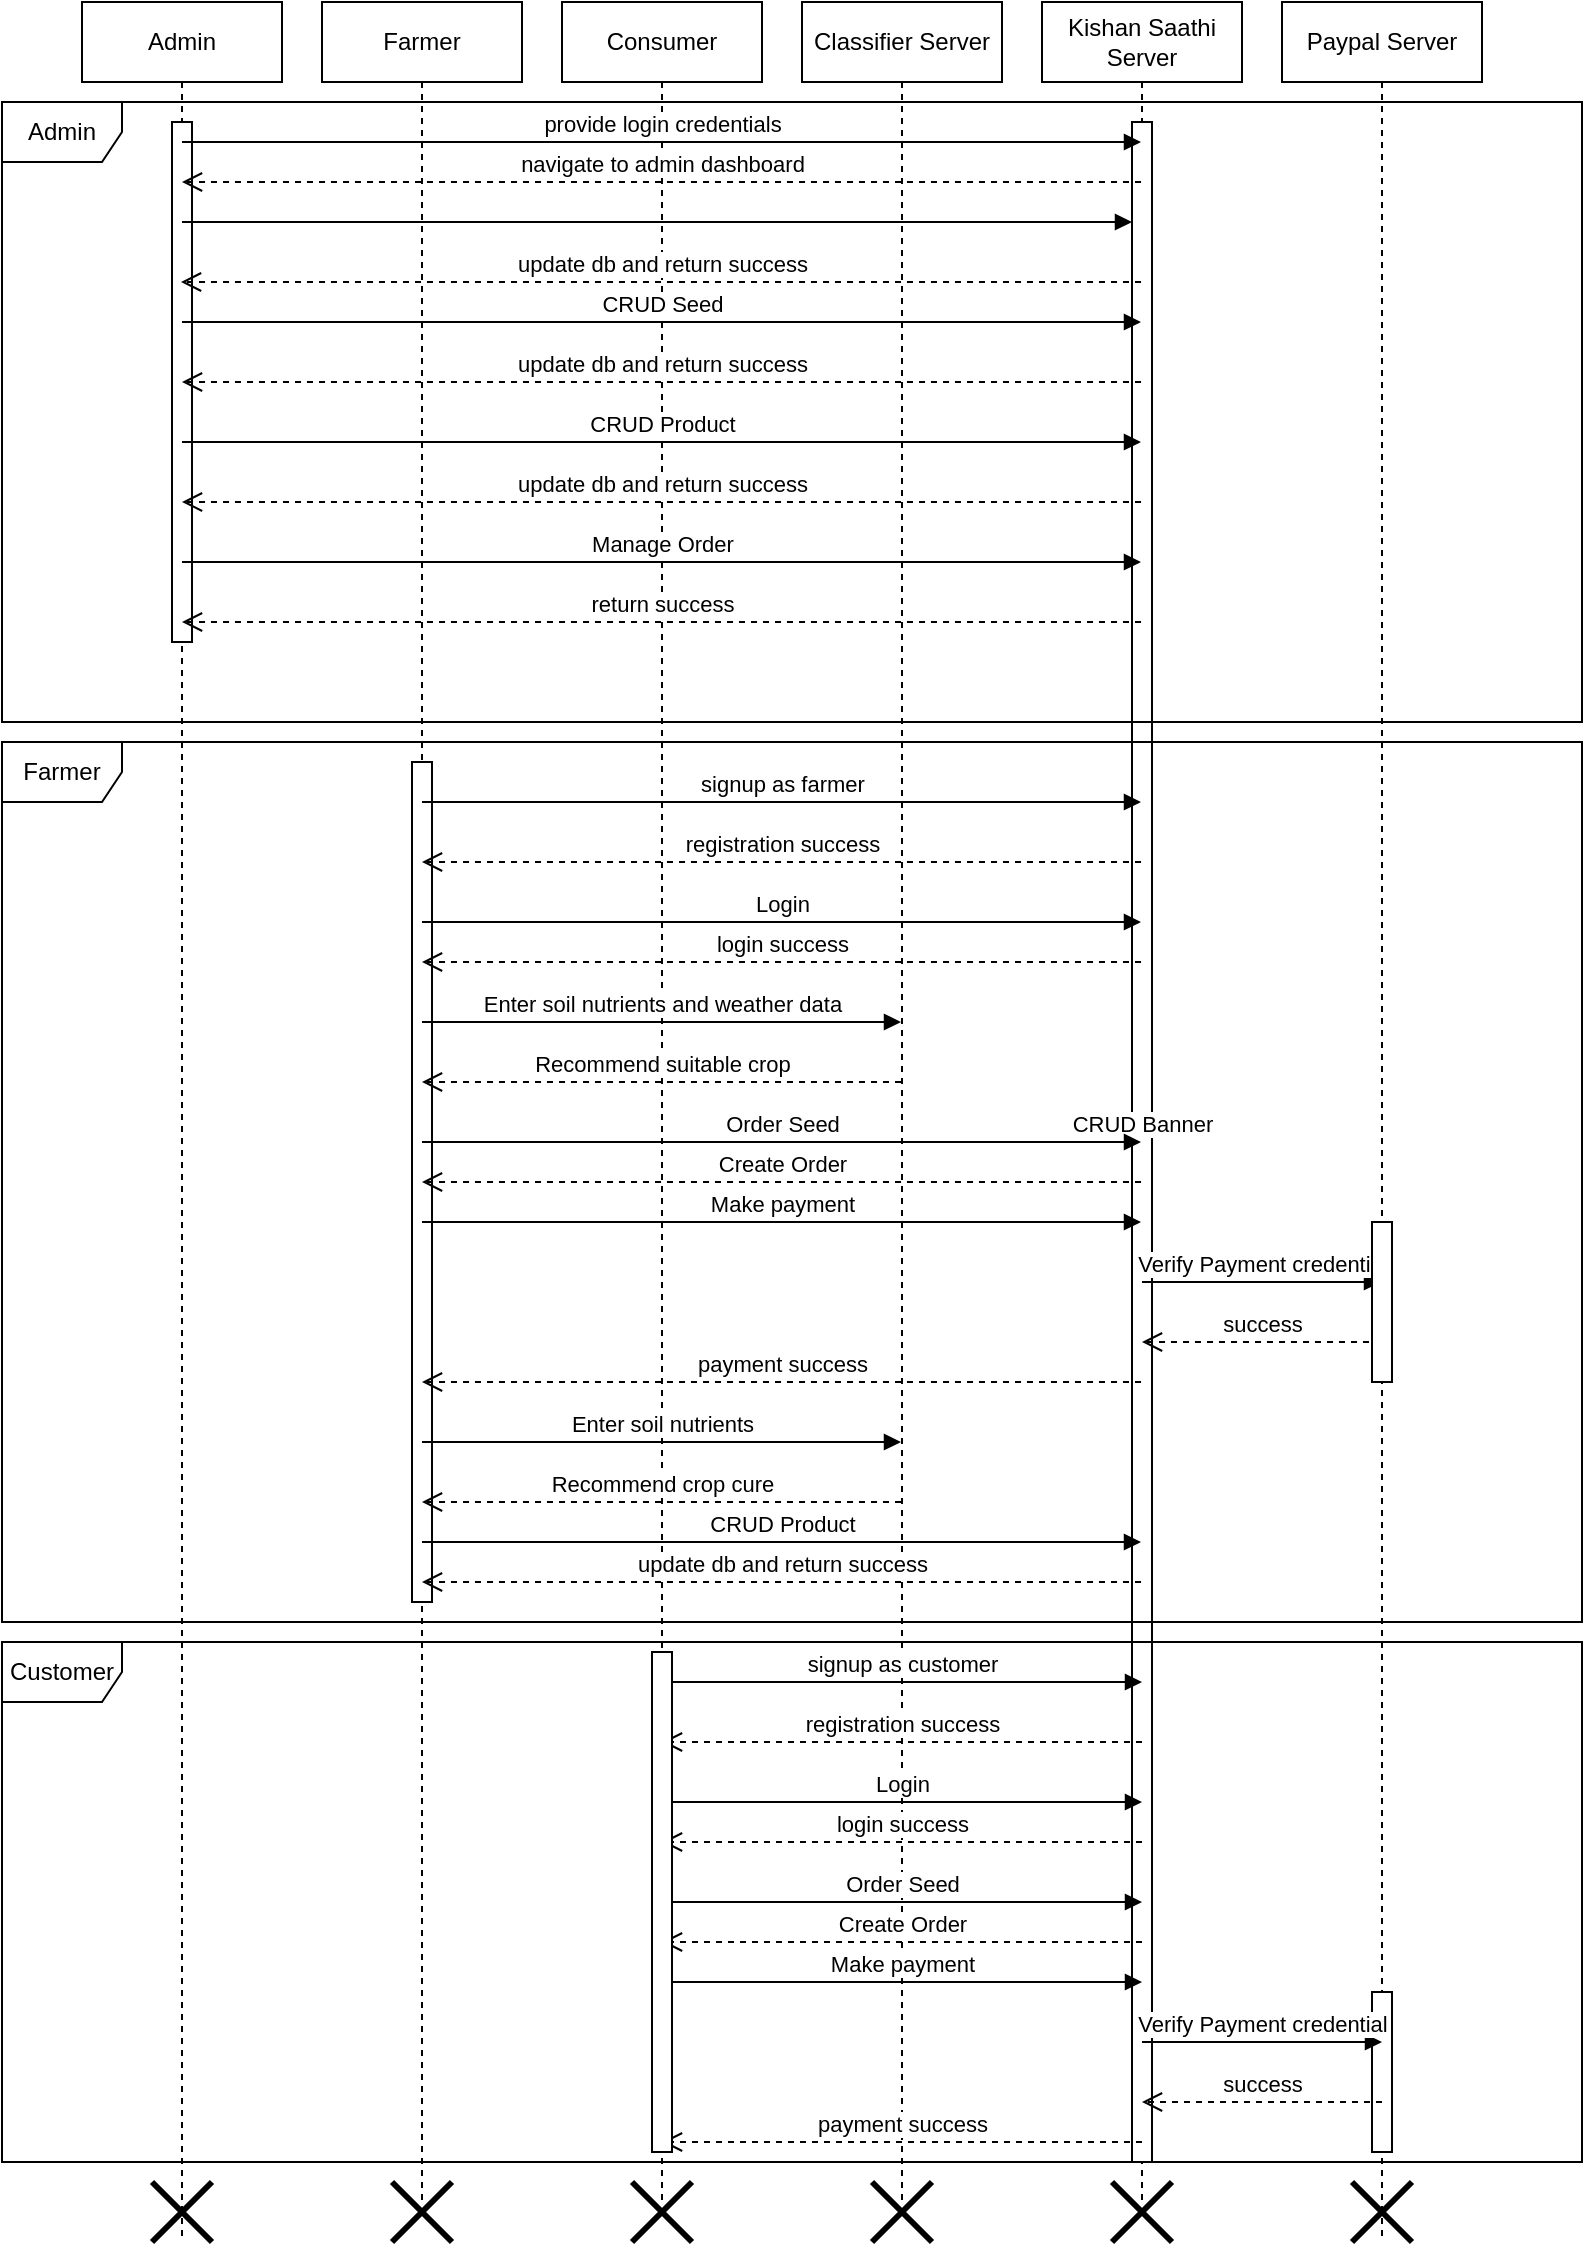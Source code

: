 <mxfile version="24.0.7" type="device">
  <diagram name="Page-1" id="FA_mgnY1slj4U9X5P1ZQ">
    <mxGraphModel dx="1042" dy="569" grid="1" gridSize="10" guides="1" tooltips="1" connect="1" arrows="1" fold="1" page="1" pageScale="1" pageWidth="850" pageHeight="1100" math="0" shadow="0">
      <root>
        <mxCell id="0" />
        <mxCell id="1" parent="0" />
        <mxCell id="7FK5Sv6TPkfOfSebKQwu-6" value="Kishan Saathi Server" style="shape=umlLifeline;perimeter=lifelinePerimeter;whiteSpace=wrap;html=1;container=1;dropTarget=0;collapsible=0;recursiveResize=0;outlineConnect=0;portConstraint=eastwest;newEdgeStyle={&quot;curved&quot;:0,&quot;rounded&quot;:0};" vertex="1" parent="1">
          <mxGeometry x="520" y="80" width="100" height="1100" as="geometry" />
        </mxCell>
        <mxCell id="7FK5Sv6TPkfOfSebKQwu-72" value="" style="html=1;points=[[0,0,0,0,5],[0,1,0,0,-5],[1,0,0,0,5],[1,1,0,0,-5]];perimeter=orthogonalPerimeter;outlineConnect=0;targetShapes=umlLifeline;portConstraint=eastwest;newEdgeStyle={&quot;curved&quot;:0,&quot;rounded&quot;:0};" vertex="1" parent="1">
          <mxGeometry x="565" y="140" width="10" height="1020" as="geometry" />
        </mxCell>
        <mxCell id="7FK5Sv6TPkfOfSebKQwu-2" value="Admin" style="shape=umlLifeline;perimeter=lifelinePerimeter;whiteSpace=wrap;html=1;container=1;dropTarget=0;collapsible=0;recursiveResize=0;outlineConnect=0;portConstraint=eastwest;newEdgeStyle={&quot;curved&quot;:0,&quot;rounded&quot;:0};" vertex="1" parent="1">
          <mxGeometry x="40" y="80" width="100" height="1120" as="geometry" />
        </mxCell>
        <mxCell id="7FK5Sv6TPkfOfSebKQwu-64" value="" style="shape=umlDestroy;whiteSpace=wrap;html=1;strokeWidth=3;targetShapes=umlLifeline;" vertex="1" parent="7FK5Sv6TPkfOfSebKQwu-2">
          <mxGeometry x="35" y="1090" width="30" height="30" as="geometry" />
        </mxCell>
        <mxCell id="7FK5Sv6TPkfOfSebKQwu-71" value="" style="html=1;points=[[0,0,0,0,5],[0,1,0,0,-5],[1,0,0,0,5],[1,1,0,0,-5]];perimeter=orthogonalPerimeter;outlineConnect=0;targetShapes=umlLifeline;portConstraint=eastwest;newEdgeStyle={&quot;curved&quot;:0,&quot;rounded&quot;:0};" vertex="1" parent="1">
          <mxGeometry x="85" y="140" width="10" height="260" as="geometry" />
        </mxCell>
        <mxCell id="7FK5Sv6TPkfOfSebKQwu-3" value="Farmer" style="shape=umlLifeline;perimeter=lifelinePerimeter;whiteSpace=wrap;html=1;container=1;dropTarget=0;collapsible=0;recursiveResize=0;outlineConnect=0;portConstraint=eastwest;newEdgeStyle={&quot;curved&quot;:0,&quot;rounded&quot;:0};" vertex="1" parent="1">
          <mxGeometry x="160" y="80" width="100" height="1100" as="geometry" />
        </mxCell>
        <mxCell id="7FK5Sv6TPkfOfSebKQwu-74" value="" style="html=1;points=[[0,0,0,0,5],[0,1,0,0,-5],[1,0,0,0,5],[1,1,0,0,-5]];perimeter=orthogonalPerimeter;outlineConnect=0;targetShapes=umlLifeline;portConstraint=eastwest;newEdgeStyle={&quot;curved&quot;:0,&quot;rounded&quot;:0};" vertex="1" parent="7FK5Sv6TPkfOfSebKQwu-3">
          <mxGeometry x="45" y="380" width="10" height="420" as="geometry" />
        </mxCell>
        <mxCell id="7FK5Sv6TPkfOfSebKQwu-4" value="Consumer" style="shape=umlLifeline;perimeter=lifelinePerimeter;whiteSpace=wrap;html=1;container=1;dropTarget=0;collapsible=0;recursiveResize=0;outlineConnect=0;portConstraint=eastwest;newEdgeStyle={&quot;curved&quot;:0,&quot;rounded&quot;:0};" vertex="1" parent="1">
          <mxGeometry x="280" y="80" width="100" height="1100" as="geometry" />
        </mxCell>
        <mxCell id="7FK5Sv6TPkfOfSebKQwu-5" value="Classifier Server" style="shape=umlLifeline;perimeter=lifelinePerimeter;whiteSpace=wrap;html=1;container=1;dropTarget=0;collapsible=0;recursiveResize=0;outlineConnect=0;portConstraint=eastwest;newEdgeStyle={&quot;curved&quot;:0,&quot;rounded&quot;:0};" vertex="1" parent="1">
          <mxGeometry x="400" y="80" width="100" height="1100" as="geometry" />
        </mxCell>
        <mxCell id="7FK5Sv6TPkfOfSebKQwu-7" value="Paypal Server" style="shape=umlLifeline;perimeter=lifelinePerimeter;whiteSpace=wrap;html=1;container=1;dropTarget=0;collapsible=0;recursiveResize=0;outlineConnect=0;portConstraint=eastwest;newEdgeStyle={&quot;curved&quot;:0,&quot;rounded&quot;:0};" vertex="1" parent="1">
          <mxGeometry x="640" y="80" width="100" height="1120" as="geometry" />
        </mxCell>
        <mxCell id="7FK5Sv6TPkfOfSebKQwu-69" value="" style="shape=umlDestroy;whiteSpace=wrap;html=1;strokeWidth=3;targetShapes=umlLifeline;" vertex="1" parent="7FK5Sv6TPkfOfSebKQwu-7">
          <mxGeometry x="35" y="1090" width="30" height="30" as="geometry" />
        </mxCell>
        <mxCell id="7FK5Sv6TPkfOfSebKQwu-77" value="" style="html=1;points=[[0,0,0,0,5],[0,1,0,0,-5],[1,0,0,0,5],[1,1,0,0,-5]];perimeter=orthogonalPerimeter;outlineConnect=0;targetShapes=umlLifeline;portConstraint=eastwest;newEdgeStyle={&quot;curved&quot;:0,&quot;rounded&quot;:0};" vertex="1" parent="7FK5Sv6TPkfOfSebKQwu-7">
          <mxGeometry x="45" y="995" width="10" height="80" as="geometry" />
        </mxCell>
        <mxCell id="7FK5Sv6TPkfOfSebKQwu-15" value="Admin" style="shape=umlFrame;whiteSpace=wrap;html=1;pointerEvents=0;" vertex="1" parent="1">
          <mxGeometry y="130" width="790" height="310" as="geometry" />
        </mxCell>
        <mxCell id="7FK5Sv6TPkfOfSebKQwu-16" value="provide login credentials" style="html=1;verticalAlign=bottom;endArrow=block;curved=0;rounded=0;" edge="1" parent="1" source="7FK5Sv6TPkfOfSebKQwu-2" target="7FK5Sv6TPkfOfSebKQwu-6">
          <mxGeometry width="80" relative="1" as="geometry">
            <mxPoint x="380" y="170" as="sourcePoint" />
            <mxPoint x="460" y="170" as="targetPoint" />
            <Array as="points">
              <mxPoint x="270" y="150" />
            </Array>
          </mxGeometry>
        </mxCell>
        <mxCell id="7FK5Sv6TPkfOfSebKQwu-18" value="navigate to admin dashboard" style="html=1;verticalAlign=bottom;endArrow=open;dashed=1;endSize=8;curved=0;rounded=0;" edge="1" parent="1" source="7FK5Sv6TPkfOfSebKQwu-6" target="7FK5Sv6TPkfOfSebKQwu-2">
          <mxGeometry relative="1" as="geometry">
            <mxPoint x="460" y="170" as="sourcePoint" />
            <mxPoint x="380" y="170" as="targetPoint" />
            <Array as="points">
              <mxPoint x="330" y="170" />
            </Array>
          </mxGeometry>
        </mxCell>
        <mxCell id="7FK5Sv6TPkfOfSebKQwu-19" value="CRUD Banner" style="html=1;verticalAlign=bottom;endArrow=block;curved=0;rounded=0;" edge="1" parent="1" source="7FK5Sv6TPkfOfSebKQwu-72" target="7FK5Sv6TPkfOfSebKQwu-6">
          <mxGeometry width="80" relative="1" as="geometry">
            <mxPoint x="380" y="170" as="sourcePoint" />
            <mxPoint x="460" y="170" as="targetPoint" />
            <Array as="points" />
          </mxGeometry>
        </mxCell>
        <mxCell id="7FK5Sv6TPkfOfSebKQwu-20" value="CRUD Seed" style="html=1;verticalAlign=bottom;endArrow=block;curved=0;rounded=0;" edge="1" parent="1" source="7FK5Sv6TPkfOfSebKQwu-2" target="7FK5Sv6TPkfOfSebKQwu-6">
          <mxGeometry width="80" relative="1" as="geometry">
            <mxPoint x="100" y="200" as="sourcePoint" />
            <mxPoint x="580" y="200" as="targetPoint" />
            <Array as="points">
              <mxPoint x="330" y="240" />
            </Array>
          </mxGeometry>
        </mxCell>
        <mxCell id="7FK5Sv6TPkfOfSebKQwu-21" value="CRUD Product" style="html=1;verticalAlign=bottom;endArrow=block;curved=0;rounded=0;" edge="1" parent="1" source="7FK5Sv6TPkfOfSebKQwu-2" target="7FK5Sv6TPkfOfSebKQwu-6">
          <mxGeometry width="80" relative="1" as="geometry">
            <mxPoint x="100" y="240" as="sourcePoint" />
            <mxPoint x="540" y="240" as="targetPoint" />
            <Array as="points">
              <mxPoint x="330" y="300" />
            </Array>
          </mxGeometry>
        </mxCell>
        <mxCell id="7FK5Sv6TPkfOfSebKQwu-22" value="update db and return success" style="html=1;verticalAlign=bottom;endArrow=open;dashed=1;endSize=8;curved=0;rounded=0;" edge="1" parent="1">
          <mxGeometry relative="1" as="geometry">
            <mxPoint x="569.5" y="220" as="sourcePoint" />
            <mxPoint x="89.5" y="220" as="targetPoint" />
          </mxGeometry>
        </mxCell>
        <mxCell id="7FK5Sv6TPkfOfSebKQwu-23" value="update db and return success" style="html=1;verticalAlign=bottom;endArrow=open;dashed=1;endSize=8;curved=0;rounded=0;" edge="1" parent="1" source="7FK5Sv6TPkfOfSebKQwu-6" target="7FK5Sv6TPkfOfSebKQwu-2">
          <mxGeometry relative="1" as="geometry">
            <mxPoint x="550" y="270" as="sourcePoint" />
            <mxPoint x="110" y="270" as="targetPoint" />
            <Array as="points">
              <mxPoint x="330" y="270" />
            </Array>
          </mxGeometry>
        </mxCell>
        <mxCell id="7FK5Sv6TPkfOfSebKQwu-24" value="Manage Order" style="html=1;verticalAlign=bottom;endArrow=block;curved=0;rounded=0;" edge="1" parent="1" source="7FK5Sv6TPkfOfSebKQwu-2" target="7FK5Sv6TPkfOfSebKQwu-6">
          <mxGeometry width="80" relative="1" as="geometry">
            <mxPoint x="100" y="360" as="sourcePoint" />
            <mxPoint x="550" y="360" as="targetPoint" />
            <Array as="points">
              <mxPoint x="340" y="360" />
            </Array>
          </mxGeometry>
        </mxCell>
        <mxCell id="7FK5Sv6TPkfOfSebKQwu-25" value="update db and return success" style="html=1;verticalAlign=bottom;endArrow=open;dashed=1;endSize=8;curved=0;rounded=0;" edge="1" parent="1" source="7FK5Sv6TPkfOfSebKQwu-6" target="7FK5Sv6TPkfOfSebKQwu-2">
          <mxGeometry relative="1" as="geometry">
            <mxPoint x="550" y="330" as="sourcePoint" />
            <mxPoint x="100" y="330" as="targetPoint" />
            <Array as="points">
              <mxPoint x="340" y="330" />
            </Array>
          </mxGeometry>
        </mxCell>
        <mxCell id="7FK5Sv6TPkfOfSebKQwu-27" value="return success" style="html=1;verticalAlign=bottom;endArrow=open;dashed=1;endSize=8;curved=0;rounded=0;" edge="1" parent="1" source="7FK5Sv6TPkfOfSebKQwu-6" target="7FK5Sv6TPkfOfSebKQwu-2">
          <mxGeometry relative="1" as="geometry">
            <mxPoint x="540" y="390" as="sourcePoint" />
            <mxPoint x="100" y="390" as="targetPoint" />
            <Array as="points">
              <mxPoint x="350" y="390" />
            </Array>
          </mxGeometry>
        </mxCell>
        <mxCell id="7FK5Sv6TPkfOfSebKQwu-28" value="signup as farmer" style="html=1;verticalAlign=bottom;endArrow=block;curved=0;rounded=0;" edge="1" parent="1" target="7FK5Sv6TPkfOfSebKQwu-6">
          <mxGeometry width="80" relative="1" as="geometry">
            <mxPoint x="210" y="480" as="sourcePoint" />
            <mxPoint x="450" y="480" as="targetPoint" />
          </mxGeometry>
        </mxCell>
        <mxCell id="7FK5Sv6TPkfOfSebKQwu-30" value="registration success" style="html=1;verticalAlign=bottom;endArrow=open;dashed=1;endSize=8;curved=0;rounded=0;" edge="1" parent="1" source="7FK5Sv6TPkfOfSebKQwu-6" target="7FK5Sv6TPkfOfSebKQwu-3">
          <mxGeometry relative="1" as="geometry">
            <mxPoint x="540" y="500" as="sourcePoint" />
            <mxPoint x="240" y="500" as="targetPoint" />
            <Array as="points">
              <mxPoint x="390" y="510" />
            </Array>
          </mxGeometry>
        </mxCell>
        <mxCell id="7FK5Sv6TPkfOfSebKQwu-31" value="Login" style="html=1;verticalAlign=bottom;endArrow=block;curved=0;rounded=0;" edge="1" parent="1" source="7FK5Sv6TPkfOfSebKQwu-3" target="7FK5Sv6TPkfOfSebKQwu-6">
          <mxGeometry width="80" relative="1" as="geometry">
            <mxPoint x="215" y="530" as="sourcePoint" />
            <mxPoint x="510" y="540" as="targetPoint" />
            <Array as="points">
              <mxPoint x="390" y="540" />
            </Array>
          </mxGeometry>
        </mxCell>
        <mxCell id="7FK5Sv6TPkfOfSebKQwu-32" value="login success" style="html=1;verticalAlign=bottom;endArrow=open;dashed=1;endSize=8;curved=0;rounded=0;" edge="1" parent="1" source="7FK5Sv6TPkfOfSebKQwu-6" target="7FK5Sv6TPkfOfSebKQwu-3">
          <mxGeometry relative="1" as="geometry">
            <mxPoint x="550" y="520" as="sourcePoint" />
            <mxPoint x="220" y="516" as="targetPoint" />
            <Array as="points">
              <mxPoint x="380" y="560" />
            </Array>
          </mxGeometry>
        </mxCell>
        <mxCell id="7FK5Sv6TPkfOfSebKQwu-33" value="Enter soil nutrients and weather data" style="html=1;verticalAlign=bottom;endArrow=block;curved=0;rounded=0;" edge="1" parent="1" source="7FK5Sv6TPkfOfSebKQwu-3" target="7FK5Sv6TPkfOfSebKQwu-5">
          <mxGeometry width="80" relative="1" as="geometry">
            <mxPoint x="390" y="390" as="sourcePoint" />
            <mxPoint x="420" y="390" as="targetPoint" />
            <Array as="points">
              <mxPoint x="330" y="590" />
            </Array>
          </mxGeometry>
        </mxCell>
        <mxCell id="7FK5Sv6TPkfOfSebKQwu-34" value="Recommend suitable crop" style="html=1;verticalAlign=bottom;endArrow=open;dashed=1;endSize=8;curved=0;rounded=0;" edge="1" parent="1" source="7FK5Sv6TPkfOfSebKQwu-5" target="7FK5Sv6TPkfOfSebKQwu-3">
          <mxGeometry relative="1" as="geometry">
            <mxPoint x="350" y="630" as="sourcePoint" />
            <mxPoint x="270" y="630" as="targetPoint" />
            <Array as="points">
              <mxPoint x="330" y="620" />
            </Array>
          </mxGeometry>
        </mxCell>
        <mxCell id="7FK5Sv6TPkfOfSebKQwu-35" value="Order Seed" style="html=1;verticalAlign=bottom;endArrow=block;curved=0;rounded=0;" edge="1" parent="1" source="7FK5Sv6TPkfOfSebKQwu-3" target="7FK5Sv6TPkfOfSebKQwu-6">
          <mxGeometry width="80" relative="1" as="geometry">
            <mxPoint x="220" y="650" as="sourcePoint" />
            <mxPoint x="440" y="650" as="targetPoint" />
            <Array as="points">
              <mxPoint x="340" y="650" />
            </Array>
          </mxGeometry>
        </mxCell>
        <mxCell id="7FK5Sv6TPkfOfSebKQwu-36" value="Create Order" style="html=1;verticalAlign=bottom;endArrow=open;dashed=1;endSize=8;curved=0;rounded=0;" edge="1" parent="1" source="7FK5Sv6TPkfOfSebKQwu-6" target="7FK5Sv6TPkfOfSebKQwu-3">
          <mxGeometry relative="1" as="geometry">
            <mxPoint x="570" y="670" as="sourcePoint" />
            <mxPoint x="240" y="670" as="targetPoint" />
            <Array as="points">
              <mxPoint x="380" y="670" />
            </Array>
          </mxGeometry>
        </mxCell>
        <mxCell id="7FK5Sv6TPkfOfSebKQwu-37" value="Make payment" style="html=1;verticalAlign=bottom;endArrow=block;curved=0;rounded=0;" edge="1" parent="1" source="7FK5Sv6TPkfOfSebKQwu-3" target="7FK5Sv6TPkfOfSebKQwu-6">
          <mxGeometry width="80" relative="1" as="geometry">
            <mxPoint x="230" y="690" as="sourcePoint" />
            <mxPoint x="540" y="690" as="targetPoint" />
            <Array as="points">
              <mxPoint x="345" y="690" />
            </Array>
          </mxGeometry>
        </mxCell>
        <mxCell id="7FK5Sv6TPkfOfSebKQwu-38" value="Verify Payment credential" style="html=1;verticalAlign=bottom;endArrow=block;curved=0;rounded=0;" edge="1" parent="1" source="7FK5Sv6TPkfOfSebKQwu-6" target="7FK5Sv6TPkfOfSebKQwu-7">
          <mxGeometry width="80" relative="1" as="geometry">
            <mxPoint x="600" y="525" as="sourcePoint" />
            <mxPoint x="660" y="710" as="targetPoint" />
            <Array as="points">
              <mxPoint x="630" y="720" />
            </Array>
          </mxGeometry>
        </mxCell>
        <mxCell id="7FK5Sv6TPkfOfSebKQwu-39" value="success" style="html=1;verticalAlign=bottom;endArrow=open;dashed=1;endSize=8;curved=0;rounded=0;" edge="1" parent="1" source="7FK5Sv6TPkfOfSebKQwu-7" target="7FK5Sv6TPkfOfSebKQwu-6">
          <mxGeometry relative="1" as="geometry">
            <mxPoint x="670" y="740" as="sourcePoint" />
            <mxPoint x="590" y="740" as="targetPoint" />
            <Array as="points">
              <mxPoint x="630" y="750" />
            </Array>
          </mxGeometry>
        </mxCell>
        <mxCell id="7FK5Sv6TPkfOfSebKQwu-40" value="payment success" style="html=1;verticalAlign=bottom;endArrow=open;dashed=1;endSize=8;curved=0;rounded=0;" edge="1" parent="1" source="7FK5Sv6TPkfOfSebKQwu-6" target="7FK5Sv6TPkfOfSebKQwu-3">
          <mxGeometry relative="1" as="geometry">
            <mxPoint x="580" y="680" as="sourcePoint" />
            <mxPoint x="220" y="680" as="targetPoint" />
            <Array as="points">
              <mxPoint x="390" y="770" />
            </Array>
          </mxGeometry>
        </mxCell>
        <mxCell id="7FK5Sv6TPkfOfSebKQwu-41" value="Enter soil nutrients" style="html=1;verticalAlign=bottom;endArrow=block;curved=0;rounded=0;" edge="1" parent="1" source="7FK5Sv6TPkfOfSebKQwu-3" target="7FK5Sv6TPkfOfSebKQwu-5">
          <mxGeometry width="80" relative="1" as="geometry">
            <mxPoint x="220" y="800" as="sourcePoint" />
            <mxPoint x="440" y="800" as="targetPoint" />
            <Array as="points">
              <mxPoint x="340" y="800" />
            </Array>
          </mxGeometry>
        </mxCell>
        <mxCell id="7FK5Sv6TPkfOfSebKQwu-44" value="Recommend crop cure" style="html=1;verticalAlign=bottom;endArrow=open;dashed=1;endSize=8;curved=0;rounded=0;" edge="1" parent="1" source="7FK5Sv6TPkfOfSebKQwu-5" target="7FK5Sv6TPkfOfSebKQwu-3">
          <mxGeometry relative="1" as="geometry">
            <mxPoint x="430" y="640" as="sourcePoint" />
            <mxPoint x="220" y="630" as="targetPoint" />
            <Array as="points">
              <mxPoint x="350" y="830" />
            </Array>
          </mxGeometry>
        </mxCell>
        <mxCell id="7FK5Sv6TPkfOfSebKQwu-45" value="CRUD Product" style="html=1;verticalAlign=bottom;endArrow=block;curved=0;rounded=0;" edge="1" parent="1" source="7FK5Sv6TPkfOfSebKQwu-3" target="7FK5Sv6TPkfOfSebKQwu-6">
          <mxGeometry width="80" relative="1" as="geometry">
            <mxPoint x="130" y="850" as="sourcePoint" />
            <mxPoint x="540" y="850" as="targetPoint" />
            <Array as="points">
              <mxPoint x="370" y="850" />
            </Array>
          </mxGeometry>
        </mxCell>
        <mxCell id="7FK5Sv6TPkfOfSebKQwu-46" value="update db and return success" style="html=1;verticalAlign=bottom;endArrow=open;dashed=1;endSize=8;curved=0;rounded=0;" edge="1" parent="1" source="7FK5Sv6TPkfOfSebKQwu-6" target="7FK5Sv6TPkfOfSebKQwu-3">
          <mxGeometry relative="1" as="geometry">
            <mxPoint x="550" y="340" as="sourcePoint" />
            <mxPoint x="100" y="340" as="targetPoint" />
            <Array as="points">
              <mxPoint x="360" y="870" />
            </Array>
          </mxGeometry>
        </mxCell>
        <mxCell id="7FK5Sv6TPkfOfSebKQwu-47" value="Farmer" style="shape=umlFrame;whiteSpace=wrap;html=1;pointerEvents=0;" vertex="1" parent="1">
          <mxGeometry y="450" width="790" height="440" as="geometry" />
        </mxCell>
        <mxCell id="7FK5Sv6TPkfOfSebKQwu-48" value="signup as customer" style="html=1;verticalAlign=bottom;endArrow=block;curved=0;rounded=0;" edge="1" parent="1" source="7FK5Sv6TPkfOfSebKQwu-4">
          <mxGeometry width="80" relative="1" as="geometry">
            <mxPoint x="210" y="920" as="sourcePoint" />
            <mxPoint x="570" y="920" as="targetPoint" />
          </mxGeometry>
        </mxCell>
        <mxCell id="7FK5Sv6TPkfOfSebKQwu-49" value="registration success" style="html=1;verticalAlign=bottom;endArrow=open;dashed=1;endSize=8;curved=0;rounded=0;" edge="1" parent="1" target="7FK5Sv6TPkfOfSebKQwu-4">
          <mxGeometry relative="1" as="geometry">
            <mxPoint x="570" y="950" as="sourcePoint" />
            <mxPoint x="340" y="950" as="targetPoint" />
            <Array as="points">
              <mxPoint x="390" y="950" />
            </Array>
          </mxGeometry>
        </mxCell>
        <mxCell id="7FK5Sv6TPkfOfSebKQwu-50" value="Login" style="html=1;verticalAlign=bottom;endArrow=block;curved=0;rounded=0;" edge="1" parent="1" source="7FK5Sv6TPkfOfSebKQwu-4">
          <mxGeometry width="80" relative="1" as="geometry">
            <mxPoint x="350" y="980" as="sourcePoint" />
            <mxPoint x="570" y="980" as="targetPoint" />
            <Array as="points">
              <mxPoint x="390" y="980" />
            </Array>
          </mxGeometry>
        </mxCell>
        <mxCell id="7FK5Sv6TPkfOfSebKQwu-51" value="login success" style="html=1;verticalAlign=bottom;endArrow=open;dashed=1;endSize=8;curved=0;rounded=0;" edge="1" parent="1" target="7FK5Sv6TPkfOfSebKQwu-4">
          <mxGeometry relative="1" as="geometry">
            <mxPoint x="570" y="1000" as="sourcePoint" />
            <mxPoint x="350" y="1000" as="targetPoint" />
            <Array as="points">
              <mxPoint x="380" y="1000" />
            </Array>
          </mxGeometry>
        </mxCell>
        <mxCell id="7FK5Sv6TPkfOfSebKQwu-58" value="Order Seed" style="html=1;verticalAlign=bottom;endArrow=block;curved=0;rounded=0;" edge="1" parent="1" source="7FK5Sv6TPkfOfSebKQwu-4">
          <mxGeometry width="80" relative="1" as="geometry">
            <mxPoint x="370" y="1030" as="sourcePoint" />
            <mxPoint x="570" y="1030" as="targetPoint" />
            <Array as="points">
              <mxPoint x="340" y="1030" />
            </Array>
          </mxGeometry>
        </mxCell>
        <mxCell id="7FK5Sv6TPkfOfSebKQwu-59" value="Create Order" style="html=1;verticalAlign=bottom;endArrow=open;dashed=1;endSize=8;curved=0;rounded=0;" edge="1" parent="1" target="7FK5Sv6TPkfOfSebKQwu-4">
          <mxGeometry relative="1" as="geometry">
            <mxPoint x="570" y="1050" as="sourcePoint" />
            <mxPoint x="370" y="1050" as="targetPoint" />
            <Array as="points">
              <mxPoint x="380" y="1050" />
            </Array>
          </mxGeometry>
        </mxCell>
        <mxCell id="7FK5Sv6TPkfOfSebKQwu-60" value="Make payment" style="html=1;verticalAlign=bottom;endArrow=block;curved=0;rounded=0;" edge="1" parent="1" source="7FK5Sv6TPkfOfSebKQwu-4">
          <mxGeometry width="80" relative="1" as="geometry">
            <mxPoint x="370" y="1070" as="sourcePoint" />
            <mxPoint x="570" y="1070" as="targetPoint" />
            <Array as="points">
              <mxPoint x="345" y="1070" />
            </Array>
          </mxGeometry>
        </mxCell>
        <mxCell id="7FK5Sv6TPkfOfSebKQwu-61" value="Verify Payment credential" style="html=1;verticalAlign=bottom;endArrow=block;curved=0;rounded=0;" edge="1" parent="1">
          <mxGeometry width="80" relative="1" as="geometry">
            <mxPoint x="570" y="1100" as="sourcePoint" />
            <mxPoint x="690" y="1100" as="targetPoint" />
            <Array as="points">
              <mxPoint x="630" y="1100" />
            </Array>
          </mxGeometry>
        </mxCell>
        <mxCell id="7FK5Sv6TPkfOfSebKQwu-62" value="success" style="html=1;verticalAlign=bottom;endArrow=open;dashed=1;endSize=8;curved=0;rounded=0;" edge="1" parent="1">
          <mxGeometry relative="1" as="geometry">
            <mxPoint x="690" y="1130" as="sourcePoint" />
            <mxPoint x="570" y="1130" as="targetPoint" />
            <Array as="points">
              <mxPoint x="630" y="1130" />
            </Array>
          </mxGeometry>
        </mxCell>
        <mxCell id="7FK5Sv6TPkfOfSebKQwu-63" value="payment success" style="html=1;verticalAlign=bottom;endArrow=open;dashed=1;endSize=8;curved=0;rounded=0;" edge="1" parent="1" target="7FK5Sv6TPkfOfSebKQwu-4">
          <mxGeometry relative="1" as="geometry">
            <mxPoint x="570" y="1150" as="sourcePoint" />
            <mxPoint x="350" y="1150" as="targetPoint" />
            <Array as="points">
              <mxPoint x="390" y="1150" />
            </Array>
          </mxGeometry>
        </mxCell>
        <mxCell id="7FK5Sv6TPkfOfSebKQwu-65" value="" style="shape=umlDestroy;whiteSpace=wrap;html=1;strokeWidth=3;targetShapes=umlLifeline;" vertex="1" parent="1">
          <mxGeometry x="195" y="1170" width="30" height="30" as="geometry" />
        </mxCell>
        <mxCell id="7FK5Sv6TPkfOfSebKQwu-66" value="" style="shape=umlDestroy;whiteSpace=wrap;html=1;strokeWidth=3;targetShapes=umlLifeline;" vertex="1" parent="1">
          <mxGeometry x="315" y="1170" width="30" height="30" as="geometry" />
        </mxCell>
        <mxCell id="7FK5Sv6TPkfOfSebKQwu-67" value="" style="shape=umlDestroy;whiteSpace=wrap;html=1;strokeWidth=3;targetShapes=umlLifeline;" vertex="1" parent="1">
          <mxGeometry x="435" y="1170" width="30" height="30" as="geometry" />
        </mxCell>
        <mxCell id="7FK5Sv6TPkfOfSebKQwu-68" value="" style="shape=umlDestroy;whiteSpace=wrap;html=1;strokeWidth=3;targetShapes=umlLifeline;" vertex="1" parent="1">
          <mxGeometry x="555" y="1170" width="30" height="30" as="geometry" />
        </mxCell>
        <mxCell id="7FK5Sv6TPkfOfSebKQwu-70" value="Customer" style="shape=umlFrame;whiteSpace=wrap;html=1;pointerEvents=0;" vertex="1" parent="1">
          <mxGeometry y="900" width="790" height="260" as="geometry" />
        </mxCell>
        <mxCell id="7FK5Sv6TPkfOfSebKQwu-73" value="" style="html=1;verticalAlign=bottom;endArrow=block;curved=0;rounded=0;" edge="1" parent="1" source="7FK5Sv6TPkfOfSebKQwu-2" target="7FK5Sv6TPkfOfSebKQwu-72">
          <mxGeometry width="80" relative="1" as="geometry">
            <mxPoint x="90" y="190" as="sourcePoint" />
            <mxPoint x="570" y="190" as="targetPoint" />
            <Array as="points">
              <mxPoint x="330" y="190" />
            </Array>
          </mxGeometry>
        </mxCell>
        <mxCell id="7FK5Sv6TPkfOfSebKQwu-75" value="" style="html=1;points=[[0,0,0,0,5],[0,1,0,0,-5],[1,0,0,0,5],[1,1,0,0,-5]];perimeter=orthogonalPerimeter;outlineConnect=0;targetShapes=umlLifeline;portConstraint=eastwest;newEdgeStyle={&quot;curved&quot;:0,&quot;rounded&quot;:0};" vertex="1" parent="1">
          <mxGeometry x="325" y="905" width="10" height="250" as="geometry" />
        </mxCell>
        <mxCell id="7FK5Sv6TPkfOfSebKQwu-76" value="" style="html=1;points=[[0,0,0,0,5],[0,1,0,0,-5],[1,0,0,0,5],[1,1,0,0,-5]];perimeter=orthogonalPerimeter;outlineConnect=0;targetShapes=umlLifeline;portConstraint=eastwest;newEdgeStyle={&quot;curved&quot;:0,&quot;rounded&quot;:0};" vertex="1" parent="1">
          <mxGeometry x="685" y="690" width="10" height="80" as="geometry" />
        </mxCell>
      </root>
    </mxGraphModel>
  </diagram>
</mxfile>
